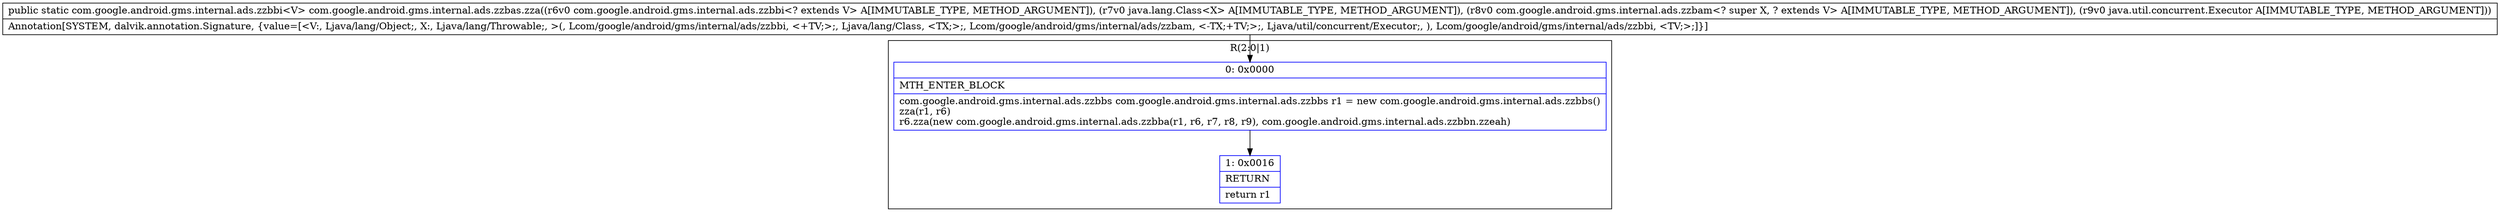 digraph "CFG forcom.google.android.gms.internal.ads.zzbas.zza(Lcom\/google\/android\/gms\/internal\/ads\/zzbbi;Ljava\/lang\/Class;Lcom\/google\/android\/gms\/internal\/ads\/zzbam;Ljava\/util\/concurrent\/Executor;)Lcom\/google\/android\/gms\/internal\/ads\/zzbbi;" {
subgraph cluster_Region_346640682 {
label = "R(2:0|1)";
node [shape=record,color=blue];
Node_0 [shape=record,label="{0\:\ 0x0000|MTH_ENTER_BLOCK\l|com.google.android.gms.internal.ads.zzbbs com.google.android.gms.internal.ads.zzbbs r1 = new com.google.android.gms.internal.ads.zzbbs()\lzza(r1, r6)\lr6.zza(new com.google.android.gms.internal.ads.zzbba(r1, r6, r7, r8, r9), com.google.android.gms.internal.ads.zzbbn.zzeah)\l}"];
Node_1 [shape=record,label="{1\:\ 0x0016|RETURN\l|return r1\l}"];
}
MethodNode[shape=record,label="{public static com.google.android.gms.internal.ads.zzbbi\<V\> com.google.android.gms.internal.ads.zzbas.zza((r6v0 com.google.android.gms.internal.ads.zzbbi\<? extends V\> A[IMMUTABLE_TYPE, METHOD_ARGUMENT]), (r7v0 java.lang.Class\<X\> A[IMMUTABLE_TYPE, METHOD_ARGUMENT]), (r8v0 com.google.android.gms.internal.ads.zzbam\<? super X, ? extends V\> A[IMMUTABLE_TYPE, METHOD_ARGUMENT]), (r9v0 java.util.concurrent.Executor A[IMMUTABLE_TYPE, METHOD_ARGUMENT]))  | Annotation[SYSTEM, dalvik.annotation.Signature, \{value=[\<V:, Ljava\/lang\/Object;, X:, Ljava\/lang\/Throwable;, \>(, Lcom\/google\/android\/gms\/internal\/ads\/zzbbi, \<+TV;\>;, Ljava\/lang\/Class, \<TX;\>;, Lcom\/google\/android\/gms\/internal\/ads\/zzbam, \<\-TX;+TV;\>;, Ljava\/util\/concurrent\/Executor;, ), Lcom\/google\/android\/gms\/internal\/ads\/zzbbi, \<TV;\>;]\}]\l}"];
MethodNode -> Node_0;
Node_0 -> Node_1;
}

